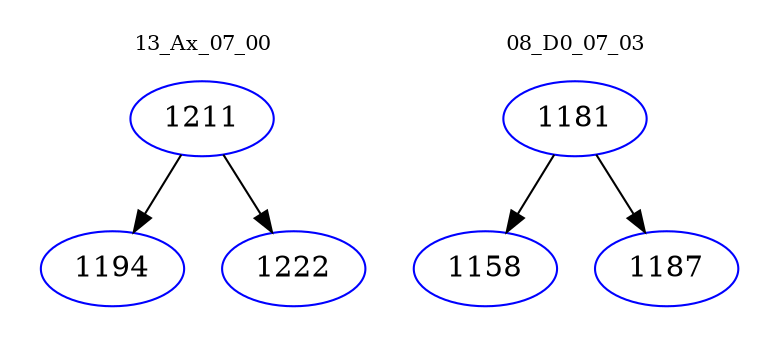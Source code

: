 digraph{
subgraph cluster_0 {
color = white
label = "13_Ax_07_00";
fontsize=10;
T0_1211 [label="1211", color="blue"]
T0_1211 -> T0_1194 [color="black"]
T0_1194 [label="1194", color="blue"]
T0_1211 -> T0_1222 [color="black"]
T0_1222 [label="1222", color="blue"]
}
subgraph cluster_1 {
color = white
label = "08_D0_07_03";
fontsize=10;
T1_1181 [label="1181", color="blue"]
T1_1181 -> T1_1158 [color="black"]
T1_1158 [label="1158", color="blue"]
T1_1181 -> T1_1187 [color="black"]
T1_1187 [label="1187", color="blue"]
}
}
